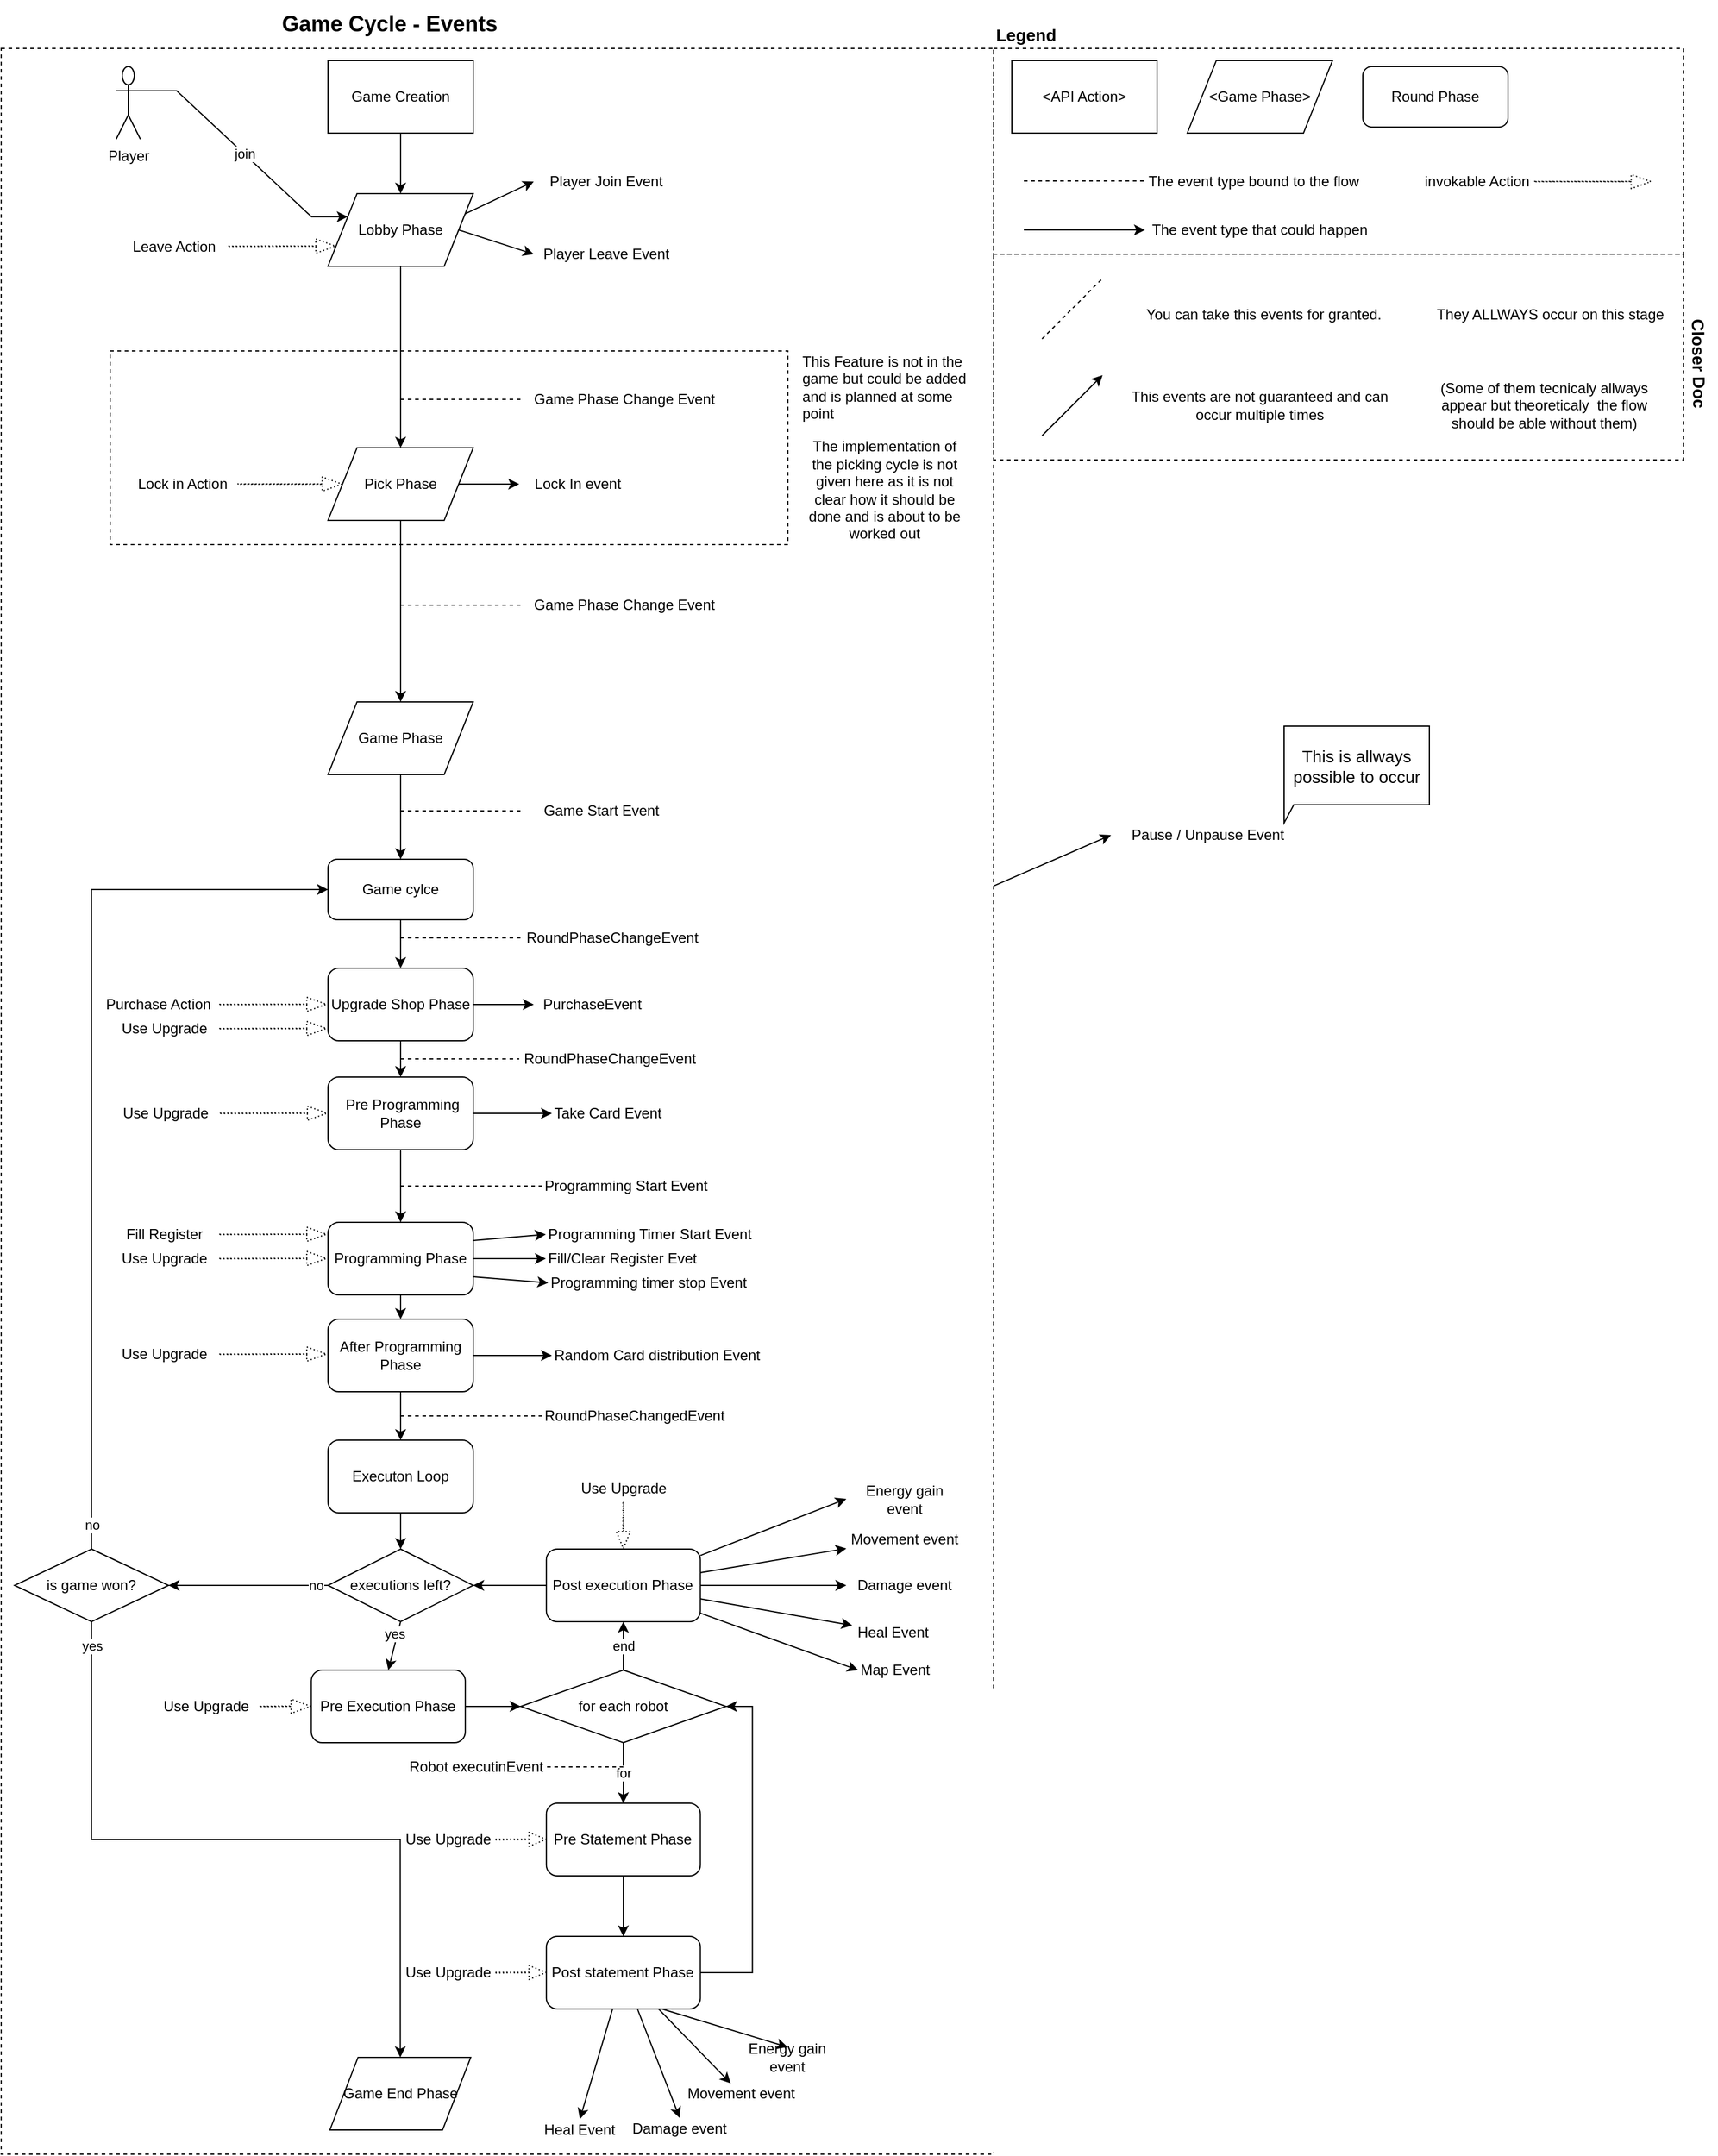 <mxfile version="12.1.0" type="device" pages="1"><diagram id="JqKVCDPcXgC4mGmvX8nc" name="Page-1"><mxGraphModel dx="4347" dy="2020" grid="1" gridSize="10" guides="1" tooltips="1" connect="1" arrows="1" fold="1" page="1" pageScale="1" pageWidth="827" pageHeight="1169" math="0" shadow="0"><root><mxCell id="0"/><mxCell id="1" parent="0"/><mxCell id="R5rWLNgWiPyNDk-AonLn-91" value="" style="rounded=0;whiteSpace=wrap;html=1;dashed=1;fillColor=none;deletable=0;cloneable=0;rotatable=0;resizable=1;movable=1;editable=1;recursiveResize=1;connectable=0;" parent="1" vertex="1"><mxGeometry x="650" y="260" width="570" height="170" as="geometry"/></mxCell><mxCell id="R5rWLNgWiPyNDk-AonLn-87" value="" style="rounded=0;whiteSpace=wrap;html=1;dashed=1;fillColor=none;deletable=0;cloneable=0;rotatable=0;resizable=1;movable=1;editable=1;recursiveResize=1;connectable=0;" parent="1" vertex="1"><mxGeometry x="650" y="90" width="570" height="170" as="geometry"/></mxCell><mxCell id="R5rWLNgWiPyNDk-AonLn-20" value="" style="rounded=0;whiteSpace=wrap;html=1;dashed=1;fillColor=none;align=left;movable=0;resizable=1;rotatable=0;cloneable=0;deletable=0;connectable=0;allowArrows=0;part=0;resizeHeight=0;container=1;" parent="1" vertex="1"><mxGeometry x="-170" y="90" width="820" height="1740" as="geometry"/></mxCell><mxCell id="3MWWpKz96kPIS5fHQsXb-36" value="Pre Execution Phase" style="rounded=1;whiteSpace=wrap;html=1;fillColor=none;align=center;" vertex="1" parent="R5rWLNgWiPyNDk-AonLn-20"><mxGeometry x="256.199" y="1340" width="127.243" height="60" as="geometry"/></mxCell><mxCell id="3MWWpKz96kPIS5fHQsXb-41" value="for" style="edgeStyle=none;rounded=0;orthogonalLoop=1;jettySize=auto;html=1;exitX=0.5;exitY=1;exitDx=0;exitDy=0;entryX=0.5;entryY=0;entryDx=0;entryDy=0;" edge="1" parent="R5rWLNgWiPyNDk-AonLn-20" source="3MWWpKz96kPIS5fHQsXb-38" target="3MWWpKz96kPIS5fHQsXb-40"><mxGeometry relative="1" as="geometry"/></mxCell><mxCell id="3MWWpKz96kPIS5fHQsXb-49" value="end" style="edgeStyle=orthogonalEdgeStyle;rounded=0;orthogonalLoop=1;jettySize=auto;html=1;exitX=0.5;exitY=0;exitDx=0;exitDy=0;entryX=0.5;entryY=1;entryDx=0;entryDy=0;" edge="1" parent="R5rWLNgWiPyNDk-AonLn-20" source="3MWWpKz96kPIS5fHQsXb-38" target="3MWWpKz96kPIS5fHQsXb-48"><mxGeometry relative="1" as="geometry"/></mxCell><mxCell id="3MWWpKz96kPIS5fHQsXb-38" value="for each robot" style="rhombus;whiteSpace=wrap;html=1;align=center;" vertex="1" parent="R5rWLNgWiPyNDk-AonLn-20"><mxGeometry x="429.219" y="1340" width="169.657" height="60" as="geometry"/></mxCell><mxCell id="3MWWpKz96kPIS5fHQsXb-40" value="Pre Statement Phase" style="rounded=1;whiteSpace=wrap;html=1;align=center;" vertex="1" parent="R5rWLNgWiPyNDk-AonLn-20"><mxGeometry x="450.426" y="1450" width="127.243" height="60" as="geometry"/></mxCell><mxCell id="3MWWpKz96kPIS5fHQsXb-46" style="edgeStyle=orthogonalEdgeStyle;rounded=0;orthogonalLoop=1;jettySize=auto;html=1;exitX=1;exitY=0.5;exitDx=0;exitDy=0;entryX=1;entryY=0.5;entryDx=0;entryDy=0;" edge="1" parent="R5rWLNgWiPyNDk-AonLn-20" source="3MWWpKz96kPIS5fHQsXb-44" target="3MWWpKz96kPIS5fHQsXb-38"><mxGeometry relative="1" as="geometry"><Array as="points"><mxPoint x="620.698" y="1590"/><mxPoint x="620.698" y="1370"/></Array></mxGeometry></mxCell><mxCell id="3MWWpKz96kPIS5fHQsXb-74" style="rounded=0;orthogonalLoop=1;jettySize=auto;html=1;exitX=0.75;exitY=1;exitDx=0;exitDy=0;entryX=0.5;entryY=0;entryDx=0;entryDy=0;" edge="1" parent="R5rWLNgWiPyNDk-AonLn-20" source="3MWWpKz96kPIS5fHQsXb-44" target="3MWWpKz96kPIS5fHQsXb-72"><mxGeometry relative="1" as="geometry"/></mxCell><mxCell id="3MWWpKz96kPIS5fHQsXb-44" value="Post statement Phase" style="rounded=1;whiteSpace=wrap;html=1;align=center;" vertex="1" parent="R5rWLNgWiPyNDk-AonLn-20"><mxGeometry x="450.426" y="1560" width="127.243" height="60" as="geometry"/></mxCell><mxCell id="3MWWpKz96kPIS5fHQsXb-45" style="edgeStyle=none;rounded=0;orthogonalLoop=1;jettySize=auto;html=1;exitX=0.5;exitY=1;exitDx=0;exitDy=0;entryX=0.5;entryY=0;entryDx=0;entryDy=0;" edge="1" parent="R5rWLNgWiPyNDk-AonLn-20" source="3MWWpKz96kPIS5fHQsXb-40" target="3MWWpKz96kPIS5fHQsXb-44"><mxGeometry relative="1" as="geometry"><mxPoint x="657.422" y="1460" as="targetPoint"/><mxPoint x="657.422" y="1420" as="sourcePoint"/></mxGeometry></mxCell><mxCell id="3MWWpKz96kPIS5fHQsXb-39" style="edgeStyle=none;rounded=0;orthogonalLoop=1;jettySize=auto;html=1;exitX=1;exitY=0.5;exitDx=0;exitDy=0;entryX=0;entryY=0.5;entryDx=0;entryDy=0;" edge="1" parent="R5rWLNgWiPyNDk-AonLn-20" source="3MWWpKz96kPIS5fHQsXb-36" target="3MWWpKz96kPIS5fHQsXb-38"><mxGeometry relative="1" as="geometry"><mxPoint x="572.594" y="1270.286" as="targetPoint"/></mxGeometry></mxCell><mxCell id="3MWWpKz96kPIS5fHQsXb-133" style="edgeStyle=none;rounded=0;orthogonalLoop=1;jettySize=auto;html=1;entryX=0;entryY=0.5;entryDx=0;entryDy=0;" edge="1" parent="R5rWLNgWiPyNDk-AonLn-20" source="3MWWpKz96kPIS5fHQsXb-48" target="3MWWpKz96kPIS5fHQsXb-131"><mxGeometry relative="1" as="geometry"/></mxCell><mxCell id="3MWWpKz96kPIS5fHQsXb-48" value="Post execution Phase" style="rounded=1;whiteSpace=wrap;html=1;align=center;" vertex="1" parent="R5rWLNgWiPyNDk-AonLn-20"><mxGeometry x="450.426" y="1240" width="127.243" height="60" as="geometry"/></mxCell><mxCell id="3MWWpKz96kPIS5fHQsXb-58" value="yes" style="edgeStyle=orthogonalEdgeStyle;rounded=0;orthogonalLoop=1;jettySize=auto;html=1;exitX=0.5;exitY=1;exitDx=0;exitDy=0;entryX=0.5;entryY=0;entryDx=0;entryDy=0;" edge="1" parent="R5rWLNgWiPyNDk-AonLn-20" source="3MWWpKz96kPIS5fHQsXb-52" target="3MWWpKz96kPIS5fHQsXb-57"><mxGeometry x="-0.935" relative="1" as="geometry"><mxPoint as="offset"/></mxGeometry></mxCell><mxCell id="3MWWpKz96kPIS5fHQsXb-52" value="is game won?" style="rhombus;whiteSpace=wrap;html=1;align=center;" vertex="1" parent="R5rWLNgWiPyNDk-AonLn-20"><mxGeometry x="10.992" y="1240" width="127.243" height="60" as="geometry"/></mxCell><mxCell id="3MWWpKz96kPIS5fHQsXb-57" value="Game End Phase" style="shape=parallelogram;perimeter=parallelogramPerimeter;whiteSpace=wrap;html=1;" vertex="1" parent="R5rWLNgWiPyNDk-AonLn-20"><mxGeometry x="271.555" y="1660" width="116.381" height="60" as="geometry"/></mxCell><mxCell id="3MWWpKz96kPIS5fHQsXb-61" value="" style="endArrow=classic;html=1;entryX=0;entryY=0.75;entryDx=0;entryDy=0;exitX=1;exitY=0.5;exitDx=0;exitDy=0;dashed=1;dashPattern=1 2;shape=flexArrow;width=0.278;endSize=5.075;endWidth=10.448;" edge="1" parent="R5rWLNgWiPyNDk-AonLn-20" source="3MWWpKz96kPIS5fHQsXb-62"><mxGeometry width="50" height="50" relative="1" as="geometry"><mxPoint x="123.655" y="1369.5" as="sourcePoint"/><mxPoint x="256.199" y="1369.833" as="targetPoint"/></mxGeometry></mxCell><mxCell id="3MWWpKz96kPIS5fHQsXb-62" value="Use Upgrade" style="text;html=1;strokeColor=none;fillColor=none;align=center;verticalAlign=middle;whiteSpace=wrap;rounded=0;" vertex="1" parent="R5rWLNgWiPyNDk-AonLn-20"><mxGeometry x="126.079" y="1360" width="87.286" height="20" as="geometry"/></mxCell><mxCell id="3MWWpKz96kPIS5fHQsXb-63" value="" style="endArrow=none;dashed=1;html=1;fontSize=12;" edge="1" parent="R5rWLNgWiPyNDk-AonLn-20" target="3MWWpKz96kPIS5fHQsXb-64"><mxGeometry width="50" height="50" relative="1" as="geometry"><mxPoint x="514.015" y="1420" as="sourcePoint"/><mxPoint x="616.818" y="1400" as="targetPoint"/></mxGeometry></mxCell><mxCell id="3MWWpKz96kPIS5fHQsXb-64" value="Robot executinEvent" style="text;html=1;strokeColor=none;fillColor=none;align=right;verticalAlign=middle;whiteSpace=wrap;rounded=0;" vertex="1" parent="R5rWLNgWiPyNDk-AonLn-20"><mxGeometry x="334.11" y="1410" width="116.381" height="20" as="geometry"/></mxCell><mxCell id="3MWWpKz96kPIS5fHQsXb-65" value="" style="endArrow=classic;html=1;entryX=0;entryY=0.75;entryDx=0;entryDy=0;exitX=1;exitY=0.5;exitDx=0;exitDy=0;dashed=1;dashPattern=1 2;shape=flexArrow;width=0.447;endSize=4.348;endWidth=10.221;" edge="1" parent="R5rWLNgWiPyNDk-AonLn-20" source="3MWWpKz96kPIS5fHQsXb-66"><mxGeometry width="50" height="50" relative="1" as="geometry"><mxPoint x="482.98" y="1389.5" as="sourcePoint"/><mxPoint x="450.652" y="1479.833" as="targetPoint"/></mxGeometry></mxCell><mxCell id="3MWWpKz96kPIS5fHQsXb-66" value="Use Upgrade" style="text;html=1;strokeColor=none;fillColor=none;align=center;verticalAlign=middle;whiteSpace=wrap;rounded=0;" vertex="1" parent="R5rWLNgWiPyNDk-AonLn-20"><mxGeometry x="329.746" y="1470" width="78.557" height="20" as="geometry"/></mxCell><mxCell id="3MWWpKz96kPIS5fHQsXb-71" value="Movement event" style="text;html=1;strokeColor=none;fillColor=none;align=center;verticalAlign=middle;whiteSpace=wrap;rounded=0;" vertex="1" parent="R5rWLNgWiPyNDk-AonLn-20"><mxGeometry x="562.507" y="1681.5" width="96.984" height="17" as="geometry"/></mxCell><mxCell id="3MWWpKz96kPIS5fHQsXb-72" value="Energy gain event" style="text;html=1;strokeColor=none;fillColor=none;align=center;verticalAlign=middle;whiteSpace=wrap;rounded=0;" vertex="1" parent="R5rWLNgWiPyNDk-AonLn-20"><mxGeometry x="601.301" y="1651.5" width="96.984" height="17" as="geometry"/></mxCell><mxCell id="3MWWpKz96kPIS5fHQsXb-73" style="edgeStyle=none;rounded=0;orthogonalLoop=1;jettySize=auto;html=1;" edge="1" parent="R5rWLNgWiPyNDk-AonLn-20" source="3MWWpKz96kPIS5fHQsXb-44" target="3MWWpKz96kPIS5fHQsXb-71"><mxGeometry relative="1" as="geometry"><mxPoint x="523.746" y="1570" as="targetPoint"/><mxPoint x="523.746" y="1520" as="sourcePoint"/></mxGeometry></mxCell><mxCell id="3MWWpKz96kPIS5fHQsXb-75" style="rounded=0;orthogonalLoop=1;jettySize=auto;html=1;entryX=0.5;entryY=0;entryDx=0;entryDy=0;" edge="1" parent="R5rWLNgWiPyNDk-AonLn-20" target="3MWWpKz96kPIS5fHQsXb-76" source="3MWWpKz96kPIS5fHQsXb-44"><mxGeometry relative="1" as="geometry"><mxPoint x="405.232" y="1621" as="sourcePoint"/></mxGeometry></mxCell><mxCell id="3MWWpKz96kPIS5fHQsXb-76" value="Damage event" style="text;html=1;strokeColor=none;fillColor=none;align=center;verticalAlign=middle;whiteSpace=wrap;rounded=0;" vertex="1" parent="R5rWLNgWiPyNDk-AonLn-20"><mxGeometry x="512.076" y="1710" width="96.984" height="18" as="geometry"/></mxCell><mxCell id="3MWWpKz96kPIS5fHQsXb-77" style="rounded=0;orthogonalLoop=1;jettySize=auto;html=1;entryX=0.5;entryY=0;entryDx=0;entryDy=0;" edge="1" parent="R5rWLNgWiPyNDk-AonLn-20" target="3MWWpKz96kPIS5fHQsXb-78" source="3MWWpKz96kPIS5fHQsXb-44"><mxGeometry relative="1" as="geometry"><mxPoint x="440.332" y="1620" as="sourcePoint"/></mxGeometry></mxCell><mxCell id="3MWWpKz96kPIS5fHQsXb-78" value="Heal Event" style="text;html=1;strokeColor=none;fillColor=none;align=center;verticalAlign=middle;whiteSpace=wrap;rounded=0;" vertex="1" parent="R5rWLNgWiPyNDk-AonLn-20"><mxGeometry x="444.187" y="1711" width="67.889" height="18" as="geometry"/></mxCell><mxCell id="3MWWpKz96kPIS5fHQsXb-79" value="" style="endArrow=classic;html=1;entryX=0;entryY=0.75;entryDx=0;entryDy=0;exitX=1;exitY=0.5;exitDx=0;exitDy=0;dashed=1;dashPattern=1 2;shape=flexArrow;width=0.447;endSize=4.348;endWidth=10.221;" edge="1" parent="R5rWLNgWiPyNDk-AonLn-20" source="3MWWpKz96kPIS5fHQsXb-80"><mxGeometry width="50" height="50" relative="1" as="geometry"><mxPoint x="647.853" y="1409.5" as="sourcePoint"/><mxPoint x="450.652" y="1589.833" as="targetPoint"/></mxGeometry></mxCell><mxCell id="3MWWpKz96kPIS5fHQsXb-80" value="Use Upgrade" style="text;html=1;strokeColor=none;fillColor=none;align=center;verticalAlign=middle;whiteSpace=wrap;rounded=0;" vertex="1" parent="R5rWLNgWiPyNDk-AonLn-20"><mxGeometry x="329.746" y="1580" width="78.557" height="20" as="geometry"/></mxCell><mxCell id="3MWWpKz96kPIS5fHQsXb-81" value="" style="endArrow=classic;html=1;dashed=1;dashPattern=1 2;shape=flexArrow;width=0.447;endSize=4.348;endWidth=10.221;" edge="1" parent="R5rWLNgWiPyNDk-AonLn-20" source="3MWWpKz96kPIS5fHQsXb-82" target="3MWWpKz96kPIS5fHQsXb-48"><mxGeometry width="50" height="50" relative="1" as="geometry"><mxPoint x="786.056" y="1009.5" as="sourcePoint"/><mxPoint x="588.855" y="1189.833" as="targetPoint"/></mxGeometry></mxCell><mxCell id="3MWWpKz96kPIS5fHQsXb-82" value="Use Upgrade" style="text;html=1;strokeColor=none;fillColor=none;align=center;verticalAlign=middle;whiteSpace=wrap;rounded=0;" vertex="1" parent="R5rWLNgWiPyNDk-AonLn-20"><mxGeometry x="474.737" y="1180" width="78.557" height="20" as="geometry"/></mxCell><mxCell id="3MWWpKz96kPIS5fHQsXb-115" style="rounded=0;orthogonalLoop=1;jettySize=auto;html=1;entryX=0;entryY=0.5;entryDx=0;entryDy=0;" edge="1" parent="R5rWLNgWiPyNDk-AonLn-20" target="3MWWpKz96kPIS5fHQsXb-117" source="3MWWpKz96kPIS5fHQsXb-48"><mxGeometry relative="1" as="geometry"><mxPoint x="667.573" y="1210" as="sourcePoint"/><mxPoint x="669.19" y="1200" as="targetPoint"/></mxGeometry></mxCell><mxCell id="3MWWpKz96kPIS5fHQsXb-116" value="Movement event" style="text;html=1;strokeColor=none;fillColor=none;align=center;verticalAlign=middle;whiteSpace=wrap;rounded=0;" vertex="1" parent="R5rWLNgWiPyNDk-AonLn-20"><mxGeometry x="698.285" y="1223" width="96.984" height="17" as="geometry"/></mxCell><mxCell id="3MWWpKz96kPIS5fHQsXb-117" value="Energy gain event" style="text;html=1;strokeColor=none;fillColor=none;align=center;verticalAlign=middle;whiteSpace=wrap;rounded=0;" vertex="1" parent="R5rWLNgWiPyNDk-AonLn-20"><mxGeometry x="698.285" y="1190" width="96.984" height="17" as="geometry"/></mxCell><mxCell id="3MWWpKz96kPIS5fHQsXb-118" style="edgeStyle=none;rounded=0;orthogonalLoop=1;jettySize=auto;html=1;" edge="1" parent="R5rWLNgWiPyNDk-AonLn-20" target="3MWWpKz96kPIS5fHQsXb-116" source="3MWWpKz96kPIS5fHQsXb-48"><mxGeometry relative="1" as="geometry"><mxPoint x="810.334" y="1070" as="targetPoint"/><mxPoint x="664.848" y="1210" as="sourcePoint"/></mxGeometry></mxCell><mxCell id="3MWWpKz96kPIS5fHQsXb-119" style="rounded=0;orthogonalLoop=1;jettySize=auto;html=1;" edge="1" parent="R5rWLNgWiPyNDk-AonLn-20" target="3MWWpKz96kPIS5fHQsXb-120" source="3MWWpKz96kPIS5fHQsXb-48"><mxGeometry relative="1" as="geometry"><mxPoint x="647.393" y="1210" as="sourcePoint"/></mxGeometry></mxCell><mxCell id="3MWWpKz96kPIS5fHQsXb-120" value="Damage event" style="text;html=1;strokeColor=none;fillColor=none;align=center;verticalAlign=middle;whiteSpace=wrap;rounded=0;" vertex="1" parent="R5rWLNgWiPyNDk-AonLn-20"><mxGeometry x="698.285" y="1261" width="96.984" height="18" as="geometry"/></mxCell><mxCell id="3MWWpKz96kPIS5fHQsXb-121" style="rounded=0;orthogonalLoop=1;jettySize=auto;html=1;" edge="1" parent="R5rWLNgWiPyNDk-AonLn-20" target="3MWWpKz96kPIS5fHQsXb-122" source="3MWWpKz96kPIS5fHQsXb-48"><mxGeometry relative="1" as="geometry"><mxPoint x="626.858" y="1210" as="sourcePoint"/></mxGeometry></mxCell><mxCell id="3MWWpKz96kPIS5fHQsXb-122" value="Heal Event" style="text;html=1;strokeColor=none;fillColor=none;align=center;verticalAlign=middle;whiteSpace=wrap;rounded=0;" vertex="1" parent="R5rWLNgWiPyNDk-AonLn-20"><mxGeometry x="703.134" y="1300" width="67.889" height="18" as="geometry"/></mxCell><mxCell id="3MWWpKz96kPIS5fHQsXb-131" value="Map Event" style="text;html=1;strokeColor=none;fillColor=none;align=left;verticalAlign=middle;whiteSpace=wrap;rounded=0;" vertex="1" parent="R5rWLNgWiPyNDk-AonLn-20"><mxGeometry x="707.983" y="1330" width="106.682" height="20" as="geometry"/></mxCell><mxCell id="R5rWLNgWiPyNDk-AonLn-18" value="" style="rounded=0;whiteSpace=wrap;html=1;dashed=1;fillColor=none;deletable=0;cloneable=0;rotatable=0;resizable=1;movable=0;editable=0;recursiveResize=1;connectable=0;" parent="1" vertex="1"><mxGeometry x="-80" y="340" width="560" height="160" as="geometry"/></mxCell><mxCell id="R5rWLNgWiPyNDk-AonLn-5" style="edgeStyle=orthogonalEdgeStyle;rounded=0;orthogonalLoop=1;jettySize=auto;html=1;exitX=0.5;exitY=1;exitDx=0;exitDy=0;" parent="1" source="R5rWLNgWiPyNDk-AonLn-2" target="R5rWLNgWiPyNDk-AonLn-4" edge="1"><mxGeometry relative="1" as="geometry"/></mxCell><mxCell id="R5rWLNgWiPyNDk-AonLn-2" value="Game Creation" style="rounded=0;whiteSpace=wrap;html=1;" parent="1" vertex="1"><mxGeometry x="100" y="100" width="120" height="60" as="geometry"/></mxCell><mxCell id="R5rWLNgWiPyNDk-AonLn-7" style="edgeStyle=orthogonalEdgeStyle;rounded=0;orthogonalLoop=1;jettySize=auto;html=1;exitX=0.5;exitY=1;exitDx=0;exitDy=0;entryX=0.5;entryY=0;entryDx=0;entryDy=0;" parent="1" source="R5rWLNgWiPyNDk-AonLn-4" target="R5rWLNgWiPyNDk-AonLn-6" edge="1"><mxGeometry relative="1" as="geometry"/></mxCell><mxCell id="R5rWLNgWiPyNDk-AonLn-14" style="rounded=0;orthogonalLoop=1;jettySize=auto;html=1;exitX=1;exitY=0.25;exitDx=0;exitDy=0;entryX=0;entryY=0.5;entryDx=0;entryDy=0;" parent="1" source="R5rWLNgWiPyNDk-AonLn-4" target="R5rWLNgWiPyNDk-AonLn-12" edge="1"><mxGeometry relative="1" as="geometry"/></mxCell><mxCell id="R5rWLNgWiPyNDk-AonLn-17" style="edgeStyle=none;rounded=0;orthogonalLoop=1;jettySize=auto;html=1;exitX=1;exitY=0.5;exitDx=0;exitDy=0;entryX=0;entryY=0.5;entryDx=0;entryDy=0;" parent="1" source="R5rWLNgWiPyNDk-AonLn-4" target="R5rWLNgWiPyNDk-AonLn-15" edge="1"><mxGeometry relative="1" as="geometry"/></mxCell><mxCell id="R5rWLNgWiPyNDk-AonLn-4" value="Lobby Phase" style="shape=parallelogram;perimeter=parallelogramPerimeter;whiteSpace=wrap;html=1;" parent="1" vertex="1"><mxGeometry x="100" y="210" width="120" height="60" as="geometry"/></mxCell><mxCell id="R5rWLNgWiPyNDk-AonLn-6" value="Pick Phase" style="shape=parallelogram;perimeter=parallelogramPerimeter;whiteSpace=wrap;html=1;" parent="1" vertex="1"><mxGeometry x="100" y="420" width="120" height="60" as="geometry"/></mxCell><mxCell id="R5rWLNgWiPyNDk-AonLn-10" value="Game Phase Change Event" style="text;html=1;strokeColor=none;fillColor=none;align=center;verticalAlign=middle;whiteSpace=wrap;rounded=0;" parent="1" vertex="1"><mxGeometry x="260" y="370" width="170" height="20" as="geometry"/></mxCell><mxCell id="R5rWLNgWiPyNDk-AonLn-11" value="" style="endArrow=none;dashed=1;html=1;entryX=0;entryY=0.5;entryDx=0;entryDy=0;" parent="1" target="R5rWLNgWiPyNDk-AonLn-10" edge="1"><mxGeometry width="50" height="50" relative="1" as="geometry"><mxPoint x="160" y="380" as="sourcePoint"/><mxPoint x="240" y="370" as="targetPoint"/></mxGeometry></mxCell><mxCell id="R5rWLNgWiPyNDk-AonLn-12" value="Player Join Event" style="text;html=1;strokeColor=none;fillColor=none;align=center;verticalAlign=middle;whiteSpace=wrap;rounded=0;" parent="1" vertex="1"><mxGeometry x="270" y="190" width="120" height="20" as="geometry"/></mxCell><mxCell id="R5rWLNgWiPyNDk-AonLn-15" value="Player Leave Event" style="text;html=1;strokeColor=none;fillColor=none;align=center;verticalAlign=middle;whiteSpace=wrap;rounded=0;" parent="1" vertex="1"><mxGeometry x="270" y="250" width="120" height="20" as="geometry"/></mxCell><mxCell id="R5rWLNgWiPyNDk-AonLn-19" value="This Feature is not in the game but could be added and is planned at some point" style="text;html=1;strokeColor=none;fillColor=none;align=left;verticalAlign=middle;whiteSpace=wrap;rounded=0;dashed=1;" parent="1" vertex="1"><mxGeometry x="490" y="340" width="140" height="60" as="geometry"/></mxCell><mxCell id="R5rWLNgWiPyNDk-AonLn-21" value="Game Cycle - Events" style="text;html=1;strokeColor=none;fillColor=none;align=left;verticalAlign=middle;whiteSpace=wrap;rounded=0;dashed=1;fontSize=18;horizontal=1;fontStyle=1" parent="1" vertex="1"><mxGeometry x="60" y="50" width="190" height="40" as="geometry"/></mxCell><mxCell id="R5rWLNgWiPyNDk-AonLn-22" value="" style="endArrow=classic;html=1;fontSize=18;entryX=0;entryY=0.5;entryDx=0;entryDy=0;" parent="1" source="R5rWLNgWiPyNDk-AonLn-20" target="R5rWLNgWiPyNDk-AonLn-23" edge="1"><mxGeometry width="50" height="50" relative="1" as="geometry"><mxPoint x="730" y="160" as="sourcePoint"/><mxPoint x="740" y="240" as="targetPoint"/></mxGeometry></mxCell><mxCell id="R5rWLNgWiPyNDk-AonLn-23" value="Pause / Unpause Event" style="text;html=1;strokeColor=none;fillColor=none;align=center;verticalAlign=middle;whiteSpace=wrap;rounded=0;dashed=1;fontSize=12;" parent="1" vertex="1"><mxGeometry x="747" y="730" width="160" height="20" as="geometry"/></mxCell><mxCell id="R5rWLNgWiPyNDk-AonLn-24" value="" style="endArrow=classic;html=1;fontSize=12;exitX=1;exitY=0.5;exitDx=0;exitDy=0;entryX=0;entryY=0.5;entryDx=0;entryDy=0;" parent="1" source="R5rWLNgWiPyNDk-AonLn-6" target="R5rWLNgWiPyNDk-AonLn-25" edge="1"><mxGeometry width="50" height="50" relative="1" as="geometry"><mxPoint x="260" y="470" as="sourcePoint"/><mxPoint x="310" y="420" as="targetPoint"/></mxGeometry></mxCell><mxCell id="R5rWLNgWiPyNDk-AonLn-25" value="Lock In event" style="text;html=1;strokeColor=none;fillColor=none;align=center;verticalAlign=middle;whiteSpace=wrap;rounded=0;dashed=1;fontSize=12;" parent="1" vertex="1"><mxGeometry x="258" y="440" width="97" height="20" as="geometry"/></mxCell><mxCell id="R5rWLNgWiPyNDk-AonLn-26" style="edgeStyle=orthogonalEdgeStyle;rounded=0;orthogonalLoop=1;jettySize=auto;html=1;entryX=0.5;entryY=0;entryDx=0;entryDy=0;" parent="1" edge="1"><mxGeometry relative="1" as="geometry"><mxPoint x="160" y="480" as="sourcePoint"/><mxPoint x="160" y="630" as="targetPoint"/></mxGeometry></mxCell><mxCell id="R5rWLNgWiPyNDk-AonLn-27" value="Game Phase Change Event" style="text;html=1;strokeColor=none;fillColor=none;align=center;verticalAlign=middle;whiteSpace=wrap;rounded=0;" parent="1" vertex="1"><mxGeometry x="260" y="540" width="170" height="20" as="geometry"/></mxCell><mxCell id="R5rWLNgWiPyNDk-AonLn-28" value="" style="endArrow=none;dashed=1;html=1;entryX=0;entryY=0.5;entryDx=0;entryDy=0;" parent="1" target="R5rWLNgWiPyNDk-AonLn-27" edge="1"><mxGeometry width="50" height="50" relative="1" as="geometry"><mxPoint x="160" y="550" as="sourcePoint"/><mxPoint x="240" y="540" as="targetPoint"/></mxGeometry></mxCell><mxCell id="R5rWLNgWiPyNDk-AonLn-32" style="edgeStyle=none;rounded=0;orthogonalLoop=1;jettySize=auto;html=1;exitX=0.5;exitY=1;exitDx=0;exitDy=0;entryX=0.5;entryY=0;entryDx=0;entryDy=0;fontSize=12;" parent="1" source="R5rWLNgWiPyNDk-AonLn-29" target="R5rWLNgWiPyNDk-AonLn-31" edge="1"><mxGeometry relative="1" as="geometry"/></mxCell><mxCell id="R5rWLNgWiPyNDk-AonLn-29" value="Game Phase" style="shape=parallelogram;perimeter=parallelogramPerimeter;whiteSpace=wrap;html=1;" parent="1" vertex="1"><mxGeometry x="100" y="630" width="120" height="60" as="geometry"/></mxCell><mxCell id="R5rWLNgWiPyNDk-AonLn-30" value="The implementation of the picking cycle is not given here as it is not clear how it should be done and is about to be worked out" style="text;html=1;strokeColor=none;fillColor=none;align=center;verticalAlign=middle;whiteSpace=wrap;rounded=0;dashed=1;" parent="1" vertex="1"><mxGeometry x="490" y="410" width="140" height="90" as="geometry"/></mxCell><mxCell id="R5rWLNgWiPyNDk-AonLn-51" style="edgeStyle=none;rounded=0;orthogonalLoop=1;jettySize=auto;html=1;exitX=0.5;exitY=1;exitDx=0;exitDy=0;entryX=0.5;entryY=0;entryDx=0;entryDy=0;fontSize=12;" parent="1" source="R5rWLNgWiPyNDk-AonLn-31" target="R5rWLNgWiPyNDk-AonLn-50" edge="1"><mxGeometry relative="1" as="geometry"/></mxCell><mxCell id="R5rWLNgWiPyNDk-AonLn-31" value="Game cylce" style="rounded=1;whiteSpace=wrap;html=1;fillColor=none;align=center;" parent="1" vertex="1"><mxGeometry x="100" y="760" width="120" height="50" as="geometry"/></mxCell><mxCell id="R5rWLNgWiPyNDk-AonLn-34" value="Game Start Event" style="text;html=1;strokeColor=none;fillColor=none;align=center;verticalAlign=middle;whiteSpace=wrap;rounded=0;" parent="1" vertex="1"><mxGeometry x="260" y="710" width="132" height="20" as="geometry"/></mxCell><mxCell id="R5rWLNgWiPyNDk-AonLn-37" value="&amp;lt;API Action&amp;gt;" style="rounded=0;whiteSpace=wrap;html=1;" parent="1" vertex="1"><mxGeometry x="665" y="100" width="120" height="60" as="geometry"/></mxCell><mxCell id="R5rWLNgWiPyNDk-AonLn-38" value="" style="endArrow=none;dashed=1;html=1;entryX=0;entryY=0.5;entryDx=0;entryDy=0;" parent="1" edge="1"><mxGeometry width="50" height="50" relative="1" as="geometry"><mxPoint x="675" y="199.5" as="sourcePoint"/><mxPoint x="775" y="199.5" as="targetPoint"/></mxGeometry></mxCell><mxCell id="R5rWLNgWiPyNDk-AonLn-39" value="The event type bound to the flow" style="text;html=1;strokeColor=none;fillColor=none;align=center;verticalAlign=middle;whiteSpace=wrap;rounded=0;" parent="1" vertex="1"><mxGeometry x="775" y="190" width="180" height="20" as="geometry"/></mxCell><mxCell id="R5rWLNgWiPyNDk-AonLn-40" style="edgeStyle=none;rounded=0;orthogonalLoop=1;jettySize=auto;html=1;exitX=1;exitY=0.5;exitDx=0;exitDy=0;" parent="1" edge="1"><mxGeometry relative="1" as="geometry"><mxPoint x="675" y="240" as="sourcePoint"/><mxPoint x="775" y="240" as="targetPoint"/></mxGeometry></mxCell><mxCell id="R5rWLNgWiPyNDk-AonLn-41" value="The event type that could happen" style="text;html=1;strokeColor=none;fillColor=none;align=center;verticalAlign=middle;whiteSpace=wrap;rounded=0;" parent="1" vertex="1"><mxGeometry x="775" y="230" width="190" height="20" as="geometry"/></mxCell><mxCell id="R5rWLNgWiPyNDk-AonLn-42" value="" style="endArrow=none;dashed=1;html=1;" parent="1" edge="1"><mxGeometry width="50" height="50" relative="1" as="geometry"><mxPoint x="160" y="720" as="sourcePoint"/><mxPoint x="260" y="720" as="targetPoint"/></mxGeometry></mxCell><mxCell id="R5rWLNgWiPyNDk-AonLn-66" style="edgeStyle=none;rounded=0;orthogonalLoop=1;jettySize=auto;html=1;exitX=0.5;exitY=1;exitDx=0;exitDy=0;entryX=0.5;entryY=0;entryDx=0;entryDy=0;fontSize=12;" parent="1" source="R5rWLNgWiPyNDk-AonLn-47" target="R5rWLNgWiPyNDk-AonLn-65" edge="1"><mxGeometry relative="1" as="geometry"/></mxCell><mxCell id="R5rWLNgWiPyNDk-AonLn-47" value="Programming Phase" style="rounded=1;whiteSpace=wrap;html=1;fillColor=none;align=center;" parent="1" vertex="1"><mxGeometry x="100" y="1060" width="120" height="60" as="geometry"/></mxCell><mxCell id="R5rWLNgWiPyNDk-AonLn-48" value="" style="endArrow=none;dashed=1;html=1;entryX=0;entryY=0.5;entryDx=0;entryDy=0;" parent="1" target="R5rWLNgWiPyNDk-AonLn-49" edge="1"><mxGeometry width="50" height="50" relative="1" as="geometry"><mxPoint x="160" y="925" as="sourcePoint"/><mxPoint x="320" y="924.5" as="targetPoint"/></mxGeometry></mxCell><mxCell id="R5rWLNgWiPyNDk-AonLn-49" value="RoundPhaseChangeEvent" style="text;html=1;strokeColor=none;fillColor=none;align=center;verticalAlign=middle;whiteSpace=wrap;rounded=0;" parent="1" vertex="1"><mxGeometry x="258" y="910" width="150" height="30" as="geometry"/></mxCell><mxCell id="R5rWLNgWiPyNDk-AonLn-73" style="edgeStyle=none;rounded=0;orthogonalLoop=1;jettySize=auto;html=1;exitX=0.5;exitY=1;exitDx=0;exitDy=0;entryX=0.5;entryY=0;entryDx=0;entryDy=0;fontSize=12;" parent="1" source="R5rWLNgWiPyNDk-AonLn-50" target="R5rWLNgWiPyNDk-AonLn-71" edge="1"><mxGeometry relative="1" as="geometry"/></mxCell><mxCell id="R5rWLNgWiPyNDk-AonLn-50" value="Upgrade Shop Phase" style="rounded=1;whiteSpace=wrap;html=1;fillColor=none;align=center;" parent="1" vertex="1"><mxGeometry x="100" y="850" width="120" height="60" as="geometry"/></mxCell><mxCell id="R5rWLNgWiPyNDk-AonLn-54" value="" style="endArrow=none;dashed=1;html=1;entryX=0;entryY=0.5;entryDx=0;entryDy=0;" parent="1" target="R5rWLNgWiPyNDk-AonLn-55" edge="1"><mxGeometry width="50" height="50" relative="1" as="geometry"><mxPoint x="160" y="825" as="sourcePoint"/><mxPoint x="260" y="824.5" as="targetPoint"/></mxGeometry></mxCell><mxCell id="R5rWLNgWiPyNDk-AonLn-55" value="RoundPhaseChangeEvent" style="text;html=1;strokeColor=none;fillColor=none;align=center;verticalAlign=middle;whiteSpace=wrap;rounded=0;" parent="1" vertex="1"><mxGeometry x="260" y="810" width="150" height="30" as="geometry"/></mxCell><mxCell id="R5rWLNgWiPyNDk-AonLn-56" value="" style="endArrow=classic;html=1;fontSize=12;exitX=1;exitY=0.5;exitDx=0;exitDy=0;entryX=0;entryY=0.5;entryDx=0;entryDy=0;" parent="1" target="R5rWLNgWiPyNDk-AonLn-57" edge="1"><mxGeometry width="50" height="50" relative="1" as="geometry"><mxPoint x="220" y="880" as="sourcePoint"/><mxPoint x="322" y="850" as="targetPoint"/></mxGeometry></mxCell><mxCell id="R5rWLNgWiPyNDk-AonLn-57" value="PurchaseEvent" style="text;html=1;strokeColor=none;fillColor=none;align=center;verticalAlign=middle;whiteSpace=wrap;rounded=0;dashed=1;fontSize=12;" parent="1" vertex="1"><mxGeometry x="270" y="870" width="97" height="20" as="geometry"/></mxCell><mxCell id="R5rWLNgWiPyNDk-AonLn-58" value="" style="endArrow=classic;html=1;fontSize=12;exitX=1;exitY=0.25;exitDx=0;exitDy=0;entryX=0;entryY=0.5;entryDx=0;entryDy=0;" parent="1" source="R5rWLNgWiPyNDk-AonLn-47" target="R5rWLNgWiPyNDk-AonLn-59" edge="1"><mxGeometry width="50" height="50" relative="1" as="geometry"><mxPoint x="235" y="970" as="sourcePoint"/><mxPoint x="337" y="940" as="targetPoint"/></mxGeometry></mxCell><mxCell id="R5rWLNgWiPyNDk-AonLn-59" value="Programming Timer Start Event" style="text;html=1;strokeColor=none;fillColor=none;align=left;verticalAlign=middle;whiteSpace=wrap;rounded=0;dashed=1;fontSize=12;" parent="1" vertex="1"><mxGeometry x="280" y="1060" width="190" height="20" as="geometry"/></mxCell><mxCell id="R5rWLNgWiPyNDk-AonLn-60" value="" style="endArrow=classic;html=1;fontSize=12;exitX=1;exitY=0.5;exitDx=0;exitDy=0;entryX=0;entryY=0.5;entryDx=0;entryDy=0;" parent="1" source="R5rWLNgWiPyNDk-AonLn-47" target="R5rWLNgWiPyNDk-AonLn-61" edge="1"><mxGeometry width="50" height="50" relative="1" as="geometry"><mxPoint x="235" y="990" as="sourcePoint"/><mxPoint x="337" y="960" as="targetPoint"/></mxGeometry></mxCell><mxCell id="R5rWLNgWiPyNDk-AonLn-61" value="Fill/Clear Register Evet" style="text;html=1;strokeColor=none;fillColor=none;align=left;verticalAlign=middle;whiteSpace=wrap;rounded=0;dashed=1;fontSize=12;" parent="1" vertex="1"><mxGeometry x="280" y="1080" width="150" height="20" as="geometry"/></mxCell><mxCell id="R5rWLNgWiPyNDk-AonLn-62" value="" style="endArrow=classic;html=1;fontSize=12;exitX=1;exitY=0.75;exitDx=0;exitDy=0;entryX=0;entryY=0.5;entryDx=0;entryDy=0;" parent="1" source="R5rWLNgWiPyNDk-AonLn-47" target="R5rWLNgWiPyNDk-AonLn-64" edge="1"><mxGeometry width="50" height="50" relative="1" as="geometry"><mxPoint x="235" y="1010" as="sourcePoint"/><mxPoint x="285" y="1010" as="targetPoint"/></mxGeometry></mxCell><mxCell id="R5rWLNgWiPyNDk-AonLn-64" value="Programming timer stop Event" style="text;html=1;strokeColor=none;fillColor=none;align=left;verticalAlign=middle;whiteSpace=wrap;rounded=0;" parent="1" vertex="1"><mxGeometry x="282" y="1100" width="168" height="20" as="geometry"/></mxCell><mxCell id="3MWWpKz96kPIS5fHQsXb-31" style="rounded=0;orthogonalLoop=1;jettySize=auto;html=1;exitX=0.5;exitY=1;exitDx=0;exitDy=0;entryX=0.5;entryY=0;entryDx=0;entryDy=0;" edge="1" parent="1" source="R5rWLNgWiPyNDk-AonLn-65" target="3MWWpKz96kPIS5fHQsXb-30"><mxGeometry relative="1" as="geometry"/></mxCell><mxCell id="R5rWLNgWiPyNDk-AonLn-65" value="After Programming Phase" style="rounded=1;whiteSpace=wrap;html=1;fillColor=none;align=center;" parent="1" vertex="1"><mxGeometry x="100" y="1140" width="120" height="60" as="geometry"/></mxCell><mxCell id="R5rWLNgWiPyNDk-AonLn-68" value="" style="endArrow=classic;html=1;fontSize=12;exitX=1;exitY=0.5;exitDx=0;exitDy=0;entryX=0;entryY=0.5;entryDx=0;entryDy=0;" parent="1" source="R5rWLNgWiPyNDk-AonLn-65" target="R5rWLNgWiPyNDk-AonLn-69" edge="1"><mxGeometry width="50" height="50" relative="1" as="geometry"><mxPoint x="235" y="1080" as="sourcePoint"/><mxPoint x="337" y="1050" as="targetPoint"/></mxGeometry></mxCell><mxCell id="R5rWLNgWiPyNDk-AonLn-69" value="Random Card distribution Event" style="text;html=1;strokeColor=none;fillColor=none;align=left;verticalAlign=middle;whiteSpace=wrap;rounded=0;dashed=1;fontSize=12;" parent="1" vertex="1"><mxGeometry x="285" y="1160" width="175" height="20" as="geometry"/></mxCell><mxCell id="R5rWLNgWiPyNDk-AonLn-72" style="edgeStyle=none;rounded=0;orthogonalLoop=1;jettySize=auto;html=1;exitX=0.5;exitY=1;exitDx=0;exitDy=0;entryX=0.5;entryY=0;entryDx=0;entryDy=0;fontSize=12;" parent="1" source="R5rWLNgWiPyNDk-AonLn-71" target="R5rWLNgWiPyNDk-AonLn-47" edge="1"><mxGeometry relative="1" as="geometry"/></mxCell><mxCell id="R5rWLNgWiPyNDk-AonLn-71" value="&amp;nbsp;Pre Programming Phase" style="rounded=1;whiteSpace=wrap;html=1;fillColor=none;align=center;" parent="1" vertex="1"><mxGeometry x="100" y="940" width="120" height="60" as="geometry"/></mxCell><mxCell id="R5rWLNgWiPyNDk-AonLn-74" value="" style="endArrow=classic;html=1;fontSize=12;exitX=1;exitY=0.5;exitDx=0;exitDy=0;entryX=0;entryY=0.5;entryDx=0;entryDy=0;" parent="1" target="R5rWLNgWiPyNDk-AonLn-75" edge="1"><mxGeometry width="50" height="50" relative="1" as="geometry"><mxPoint x="220" y="970" as="sourcePoint"/><mxPoint x="337" y="890" as="targetPoint"/></mxGeometry></mxCell><mxCell id="R5rWLNgWiPyNDk-AonLn-75" value="Take Card Event" style="text;html=1;strokeColor=none;fillColor=none;align=left;verticalAlign=middle;whiteSpace=wrap;rounded=0;dashed=1;fontSize=12;" parent="1" vertex="1"><mxGeometry x="285" y="960" width="150" height="20" as="geometry"/></mxCell><mxCell id="R5rWLNgWiPyNDk-AonLn-76" value="" style="endArrow=none;dashed=1;html=1;fontSize=12;entryX=0;entryY=0.5;entryDx=0;entryDy=0;" parent="1" target="R5rWLNgWiPyNDk-AonLn-77" edge="1"><mxGeometry width="50" height="50" relative="1" as="geometry"><mxPoint x="160" y="1030" as="sourcePoint"/><mxPoint x="260" y="1010" as="targetPoint"/></mxGeometry></mxCell><mxCell id="R5rWLNgWiPyNDk-AonLn-77" value="Programming Start Event" style="text;html=1;strokeColor=none;fillColor=none;align=left;verticalAlign=middle;whiteSpace=wrap;rounded=0;" parent="1" vertex="1"><mxGeometry x="277" y="1020" width="153" height="20" as="geometry"/></mxCell><mxCell id="R5rWLNgWiPyNDk-AonLn-79" value="" style="endArrow=none;dashed=1;html=1;fontSize=12;" parent="1" edge="1"><mxGeometry width="50" height="50" relative="1" as="geometry"><mxPoint x="690" y="330" as="sourcePoint"/><mxPoint x="740" y="280" as="targetPoint"/></mxGeometry></mxCell><mxCell id="R5rWLNgWiPyNDk-AonLn-80" value="You can take this events for granted.&amp;nbsp;" style="text;html=1;strokeColor=none;fillColor=none;align=center;verticalAlign=middle;whiteSpace=wrap;rounded=0;" parent="1" vertex="1"><mxGeometry x="760" y="270" width="230" height="80" as="geometry"/></mxCell><mxCell id="R5rWLNgWiPyNDk-AonLn-81" value="They ALLWAYS occur on this stage" style="text;html=1;strokeColor=none;fillColor=none;align=center;verticalAlign=middle;whiteSpace=wrap;rounded=0;" parent="1" vertex="1"><mxGeometry x="1010" y="270" width="200" height="80" as="geometry"/></mxCell><mxCell id="R5rWLNgWiPyNDk-AonLn-82" value="" style="endArrow=classic;html=1;fontSize=12;" parent="1" edge="1"><mxGeometry width="50" height="50" relative="1" as="geometry"><mxPoint x="690" y="410" as="sourcePoint"/><mxPoint x="740" y="360" as="targetPoint"/></mxGeometry></mxCell><mxCell id="R5rWLNgWiPyNDk-AonLn-83" value="This events are not guaranteed and can occur multiple times" style="text;html=1;strokeColor=none;fillColor=none;align=center;verticalAlign=middle;whiteSpace=wrap;rounded=0;" parent="1" vertex="1"><mxGeometry x="760" y="350" width="220" height="70" as="geometry"/></mxCell><mxCell id="R5rWLNgWiPyNDk-AonLn-84" value="(Some of them tecnicaly allways appear but theoreticaly&amp;nbsp; the flow should be able without them)" style="text;html=1;strokeColor=none;fillColor=none;align=center;verticalAlign=middle;whiteSpace=wrap;rounded=0;" parent="1" vertex="1"><mxGeometry x="1000" y="350" width="210" height="70" as="geometry"/></mxCell><mxCell id="R5rWLNgWiPyNDk-AonLn-85" value="&amp;lt;Game Phase&amp;gt;" style="shape=parallelogram;perimeter=parallelogramPerimeter;whiteSpace=wrap;html=1;" parent="1" vertex="1"><mxGeometry x="810" y="100" width="120" height="60" as="geometry"/></mxCell><mxCell id="R5rWLNgWiPyNDk-AonLn-86" value="Round Phase" style="rounded=1;whiteSpace=wrap;html=1;fillColor=none;align=center;" parent="1" vertex="1"><mxGeometry x="955" y="105" width="120" height="50" as="geometry"/></mxCell><mxCell id="R5rWLNgWiPyNDk-AonLn-88" value="Legend" style="text;html=1;strokeColor=none;fillColor=none;align=left;verticalAlign=bottom;whiteSpace=wrap;rounded=0;shadow=1;comic=0;fontSize=14;fontStyle=1" parent="1" vertex="1"><mxGeometry x="650" y="70" width="70" height="20" as="geometry"/></mxCell><mxCell id="R5rWLNgWiPyNDk-AonLn-92" value="Closer Doc" style="text;html=1;strokeColor=none;fillColor=none;align=center;verticalAlign=middle;whiteSpace=wrap;rounded=0;shadow=1;comic=0;fontSize=14;fontStyle=1;horizontal=0;labelPosition=center;verticalLabelPosition=middle;textDirection=rtl;rotation=179;" parent="1" vertex="1"><mxGeometry x="1225" y="290" width="15" height="120" as="geometry"/></mxCell><mxCell id="R5rWLNgWiPyNDk-AonLn-94" value="This is allways possible to occur" style="shape=callout;whiteSpace=wrap;html=1;perimeter=calloutPerimeter;rounded=0;shadow=0;comic=0;fillColor=none;fontSize=14;align=center;position2=0;size=15;position=0;base=8;" parent="1" vertex="1"><mxGeometry x="890" y="650" width="120" height="80" as="geometry"/></mxCell><mxCell id="3MWWpKz96kPIS5fHQsXb-6" value="join" style="edgeStyle=entityRelationEdgeStyle;rounded=0;orthogonalLoop=1;jettySize=auto;html=1;exitX=1;exitY=0.333;exitDx=0;exitDy=0;exitPerimeter=0;entryX=0;entryY=0.25;entryDx=0;entryDy=0;elbow=vertical;" edge="1" parent="1" source="3MWWpKz96kPIS5fHQsXb-1" target="R5rWLNgWiPyNDk-AonLn-4"><mxGeometry relative="1" as="geometry"/></mxCell><mxCell id="3MWWpKz96kPIS5fHQsXb-1" value="Player" style="shape=umlActor;verticalLabelPosition=bottom;labelBackgroundColor=#ffffff;verticalAlign=top;html=1;outlineConnect=0;" vertex="1" parent="1"><mxGeometry x="-75" y="105" width="20" height="60" as="geometry"/></mxCell><mxCell id="3MWWpKz96kPIS5fHQsXb-8" value="" style="endArrow=classic;html=1;entryX=0;entryY=0.75;entryDx=0;entryDy=0;exitX=1;exitY=0.5;exitDx=0;exitDy=0;dashed=1;dashPattern=1 2;shape=flexArrow;width=0.278;endSize=5.075;endWidth=10.448;" edge="1" parent="1" source="3MWWpKz96kPIS5fHQsXb-9" target="R5rWLNgWiPyNDk-AonLn-4"><mxGeometry width="50" height="50" relative="1" as="geometry"><mxPoint x="-30" y="253" as="sourcePoint"/><mxPoint x="-10" y="220" as="targetPoint"/></mxGeometry></mxCell><mxCell id="3MWWpKz96kPIS5fHQsXb-9" value="Leave Action" style="text;html=1;strokeColor=none;fillColor=none;align=center;verticalAlign=middle;whiteSpace=wrap;rounded=0;" vertex="1" parent="1"><mxGeometry x="-72.5" y="243.5" width="90" height="20" as="geometry"/></mxCell><mxCell id="3MWWpKz96kPIS5fHQsXb-10" value="" style="endArrow=classic;html=1;exitX=1;exitY=0.5;exitDx=0;exitDy=0;dashed=1;dashPattern=1 2;shape=flexArrow;width=0.278;endSize=5.075;endWidth=10.448;" edge="1" parent="1" source="3MWWpKz96kPIS5fHQsXb-11"><mxGeometry width="50" height="50" relative="1" as="geometry"><mxPoint x="1104.214" y="200" as="sourcePoint"/><mxPoint x="1193.5" y="200" as="targetPoint"/></mxGeometry></mxCell><mxCell id="3MWWpKz96kPIS5fHQsXb-11" value="invokable Action" style="text;html=1;strokeColor=none;fillColor=none;align=center;verticalAlign=middle;whiteSpace=wrap;rounded=0;" vertex="1" parent="1"><mxGeometry x="1001.5" y="190" width="95" height="20" as="geometry"/></mxCell><mxCell id="3MWWpKz96kPIS5fHQsXb-13" value="" style="endArrow=classic;html=1;entryX=0;entryY=0.5;entryDx=0;entryDy=0;exitX=1;exitY=0.5;exitDx=0;exitDy=0;dashed=1;dashPattern=1 2;shape=flexArrow;width=0.278;endSize=5.075;endWidth=10.448;" edge="1" parent="1" source="3MWWpKz96kPIS5fHQsXb-14" target="R5rWLNgWiPyNDk-AonLn-6"><mxGeometry width="50" height="50" relative="1" as="geometry"><mxPoint x="-56.5" y="444.5" as="sourcePoint"/><mxPoint x="80.167" y="444.833" as="targetPoint"/></mxGeometry></mxCell><mxCell id="3MWWpKz96kPIS5fHQsXb-14" value="Lock in Action" style="text;html=1;strokeColor=none;fillColor=none;align=center;verticalAlign=middle;whiteSpace=wrap;rounded=0;" vertex="1" parent="1"><mxGeometry x="-65" y="440" width="90" height="20" as="geometry"/></mxCell><mxCell id="3MWWpKz96kPIS5fHQsXb-15" value="" style="endArrow=classic;html=1;entryX=0;entryY=0.75;entryDx=0;entryDy=0;exitX=1;exitY=0.5;exitDx=0;exitDy=0;dashed=1;dashPattern=1 2;shape=flexArrow;width=0.278;endSize=5.075;endWidth=10.448;" edge="1" parent="1" source="3MWWpKz96kPIS5fHQsXb-16"><mxGeometry width="50" height="50" relative="1" as="geometry"><mxPoint x="-37.5" y="879.5" as="sourcePoint"/><mxPoint x="99.167" y="879.833" as="targetPoint"/></mxGeometry></mxCell><mxCell id="3MWWpKz96kPIS5fHQsXb-16" value="Purchase Action" style="text;html=1;strokeColor=none;fillColor=none;align=center;verticalAlign=middle;whiteSpace=wrap;rounded=0;" vertex="1" parent="1"><mxGeometry x="-90" y="870" width="100" height="20" as="geometry"/></mxCell><mxCell id="3MWWpKz96kPIS5fHQsXb-17" value="" style="endArrow=classic;html=1;entryX=0;entryY=0.75;entryDx=0;entryDy=0;exitX=1;exitY=0.5;exitDx=0;exitDy=0;dashed=1;dashPattern=1 2;shape=flexArrow;width=0.278;endSize=5.075;endWidth=10.448;" edge="1" parent="1" source="3MWWpKz96kPIS5fHQsXb-18"><mxGeometry width="50" height="50" relative="1" as="geometry"><mxPoint x="-37" y="969.5" as="sourcePoint"/><mxPoint x="99.667" y="969.833" as="targetPoint"/></mxGeometry></mxCell><mxCell id="3MWWpKz96kPIS5fHQsXb-18" value="Use Upgrade" style="text;html=1;strokeColor=none;fillColor=none;align=center;verticalAlign=middle;whiteSpace=wrap;rounded=0;" vertex="1" parent="1"><mxGeometry x="-79.5" y="960" width="90" height="20" as="geometry"/></mxCell><mxCell id="3MWWpKz96kPIS5fHQsXb-22" value="" style="endArrow=classic;html=1;entryX=0;entryY=0.75;entryDx=0;entryDy=0;exitX=1;exitY=0.5;exitDx=0;exitDy=0;dashed=1;dashPattern=1 2;shape=flexArrow;width=0.278;endSize=5.075;endWidth=10.448;" edge="1" parent="1" source="3MWWpKz96kPIS5fHQsXb-23"><mxGeometry width="50" height="50" relative="1" as="geometry"><mxPoint x="-37.5" y="1089.5" as="sourcePoint"/><mxPoint x="99.167" y="1089.833" as="targetPoint"/></mxGeometry></mxCell><mxCell id="3MWWpKz96kPIS5fHQsXb-23" value="Use Upgrade" style="text;html=1;strokeColor=none;fillColor=none;align=center;verticalAlign=middle;whiteSpace=wrap;rounded=0;" vertex="1" parent="1"><mxGeometry x="-80" y="1080" width="90" height="20" as="geometry"/></mxCell><mxCell id="3MWWpKz96kPIS5fHQsXb-24" value="" style="endArrow=classic;html=1;entryX=0;entryY=0.75;entryDx=0;entryDy=0;exitX=1;exitY=0.5;exitDx=0;exitDy=0;dashed=1;dashPattern=1 2;shape=flexArrow;width=0.278;endSize=5.075;endWidth=10.448;" edge="1" parent="1" source="3MWWpKz96kPIS5fHQsXb-25"><mxGeometry width="50" height="50" relative="1" as="geometry"><mxPoint x="-37.5" y="1168.5" as="sourcePoint"/><mxPoint x="99.167" y="1168.833" as="targetPoint"/></mxGeometry></mxCell><mxCell id="3MWWpKz96kPIS5fHQsXb-25" value="Use Upgrade" style="text;html=1;strokeColor=none;fillColor=none;align=center;verticalAlign=middle;whiteSpace=wrap;rounded=0;" vertex="1" parent="1"><mxGeometry x="-80" y="1159" width="90" height="20" as="geometry"/></mxCell><mxCell id="3MWWpKz96kPIS5fHQsXb-26" value="" style="endArrow=classic;html=1;entryX=0;entryY=0.75;entryDx=0;entryDy=0;exitX=1;exitY=0.5;exitDx=0;exitDy=0;dashed=1;dashPattern=1 2;shape=flexArrow;width=0.278;endSize=5.075;endWidth=10.448;" edge="1" parent="1" source="3MWWpKz96kPIS5fHQsXb-27"><mxGeometry width="50" height="50" relative="1" as="geometry"><mxPoint x="-37.5" y="899.5" as="sourcePoint"/><mxPoint x="99.167" y="899.833" as="targetPoint"/></mxGeometry></mxCell><mxCell id="3MWWpKz96kPIS5fHQsXb-27" value="Use Upgrade" style="text;html=1;strokeColor=none;fillColor=none;align=center;verticalAlign=middle;whiteSpace=wrap;rounded=0;" vertex="1" parent="1"><mxGeometry x="-80" y="890" width="90" height="20" as="geometry"/></mxCell><mxCell id="3MWWpKz96kPIS5fHQsXb-28" value="" style="endArrow=classic;html=1;entryX=0;entryY=0.75;entryDx=0;entryDy=0;exitX=1;exitY=0.5;exitDx=0;exitDy=0;dashed=1;dashPattern=1 2;shape=flexArrow;width=0.278;endSize=5.075;endWidth=10.448;" edge="1" parent="1" source="3MWWpKz96kPIS5fHQsXb-29"><mxGeometry width="50" height="50" relative="1" as="geometry"><mxPoint x="-37.5" y="1069.5" as="sourcePoint"/><mxPoint x="99.167" y="1069.833" as="targetPoint"/></mxGeometry></mxCell><mxCell id="3MWWpKz96kPIS5fHQsXb-29" value="Fill Register" style="text;html=1;strokeColor=none;fillColor=none;align=center;verticalAlign=middle;whiteSpace=wrap;rounded=0;" vertex="1" parent="1"><mxGeometry x="-80" y="1060" width="90" height="20" as="geometry"/></mxCell><mxCell id="3MWWpKz96kPIS5fHQsXb-35" style="edgeStyle=none;rounded=0;orthogonalLoop=1;jettySize=auto;html=1;exitX=0.5;exitY=1;exitDx=0;exitDy=0;entryX=0.5;entryY=0;entryDx=0;entryDy=0;" edge="1" parent="1" source="3MWWpKz96kPIS5fHQsXb-30" target="3MWWpKz96kPIS5fHQsXb-34"><mxGeometry relative="1" as="geometry"/></mxCell><mxCell id="3MWWpKz96kPIS5fHQsXb-30" value="Executon Loop" style="rounded=1;whiteSpace=wrap;html=1;align=center;" vertex="1" parent="1"><mxGeometry x="100" y="1240" width="120" height="60" as="geometry"/></mxCell><mxCell id="3MWWpKz96kPIS5fHQsXb-32" value="" style="endArrow=none;dashed=1;html=1;fontSize=12;entryX=0;entryY=0.5;entryDx=0;entryDy=0;" edge="1" parent="1" target="3MWWpKz96kPIS5fHQsXb-33"><mxGeometry width="50" height="50" relative="1" as="geometry"><mxPoint x="160" y="1220" as="sourcePoint"/><mxPoint x="260" y="1200" as="targetPoint"/></mxGeometry></mxCell><mxCell id="3MWWpKz96kPIS5fHQsXb-33" value="RoundPhaseChangedEvent" style="text;html=1;strokeColor=none;fillColor=none;align=left;verticalAlign=middle;whiteSpace=wrap;rounded=0;" vertex="1" parent="1"><mxGeometry x="277" y="1210" width="153" height="20" as="geometry"/></mxCell><mxCell id="3MWWpKz96kPIS5fHQsXb-37" value="yes" style="edgeStyle=none;rounded=0;orthogonalLoop=1;jettySize=auto;html=1;exitX=0.5;exitY=1;exitDx=0;exitDy=0;entryX=0.5;entryY=0;entryDx=0;entryDy=0;" edge="1" parent="1" source="3MWWpKz96kPIS5fHQsXb-34" target="3MWWpKz96kPIS5fHQsXb-36"><mxGeometry x="-0.495" y="-2" relative="1" as="geometry"><mxPoint as="offset"/></mxGeometry></mxCell><mxCell id="3MWWpKz96kPIS5fHQsXb-51" style="edgeStyle=orthogonalEdgeStyle;rounded=0;orthogonalLoop=1;jettySize=auto;html=1;exitX=0;exitY=0.5;exitDx=0;exitDy=0;" edge="1" parent="1" source="3MWWpKz96kPIS5fHQsXb-34"><mxGeometry relative="1" as="geometry"><mxPoint x="100" y="1360" as="targetPoint"/></mxGeometry></mxCell><mxCell id="3MWWpKz96kPIS5fHQsXb-55" value="no" style="edgeStyle=orthogonalEdgeStyle;rounded=0;orthogonalLoop=1;jettySize=auto;html=1;exitX=0;exitY=0.5;exitDx=0;exitDy=0;entryX=1;entryY=0.5;entryDx=0;entryDy=0;" edge="1" parent="1" source="3MWWpKz96kPIS5fHQsXb-34" target="3MWWpKz96kPIS5fHQsXb-52"><mxGeometry x="-0.844" relative="1" as="geometry"><mxPoint as="offset"/></mxGeometry></mxCell><mxCell id="3MWWpKz96kPIS5fHQsXb-34" value="executions left?" style="rhombus;whiteSpace=wrap;html=1;align=center;" vertex="1" parent="1"><mxGeometry x="100" y="1330" width="120" height="60" as="geometry"/></mxCell><mxCell id="3MWWpKz96kPIS5fHQsXb-50" style="edgeStyle=orthogonalEdgeStyle;rounded=0;orthogonalLoop=1;jettySize=auto;html=1;entryX=1;entryY=0.5;entryDx=0;entryDy=0;" edge="1" parent="1" source="3MWWpKz96kPIS5fHQsXb-48" target="3MWWpKz96kPIS5fHQsXb-34"><mxGeometry relative="1" as="geometry"/></mxCell><mxCell id="3MWWpKz96kPIS5fHQsXb-56" value="no" style="edgeStyle=orthogonalEdgeStyle;rounded=0;orthogonalLoop=1;jettySize=auto;html=1;exitX=0.5;exitY=0;exitDx=0;exitDy=0;entryX=0;entryY=0.5;entryDx=0;entryDy=0;" edge="1" parent="1" source="3MWWpKz96kPIS5fHQsXb-52" target="R5rWLNgWiPyNDk-AonLn-31"><mxGeometry x="-0.945" relative="1" as="geometry"><mxPoint as="offset"/></mxGeometry></mxCell></root></mxGraphModel></diagram></mxfile>